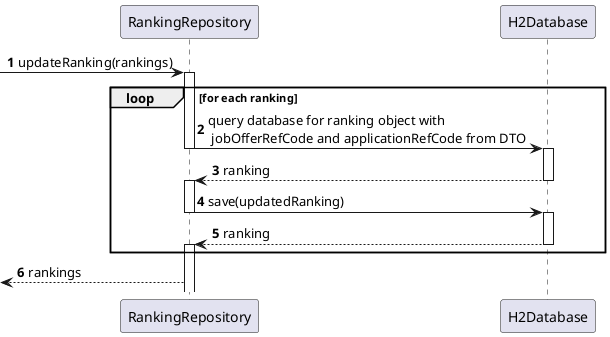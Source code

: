 @startuml
'https://plantuml.com/class-diagram


autonumber

participant RankingRepository as rankRepo
participant H2Database as db

-> rankRepo : updateRanking(rankings)

deactivate db

activate rankRepo
deactivate rankRepo

loop for each ranking
rankRepo -> db  : query database for ranking object with\n jobOfferRefCode and applicationRefCode from DTO
deactivate rankRepo
activate db
db --> rankRepo : ranking
deactivate db
activate rankRepo

rankRepo -> db: save(updatedRanking)
deactivate rankRepo
activate db
db --> rankRepo : ranking
deactivate db
activate rankRepo
end loop
<-- rankRepo : rankings

@enduml